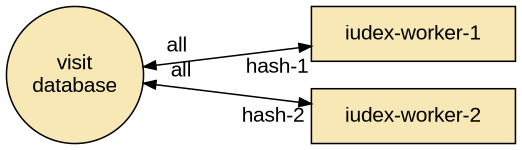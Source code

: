 digraph "distribute-central" {
  rankdir=RL;
  size="6,1";
  bgcolor="transparent";
  node [ shape=box, style="filled", fillcolor="#f7e8b5",
         fontname="Arial", margin="0.30,0.1" ];
  edge [ fontname="Arial", labeldistance="2.6", arrowsize="0.8", minlen="3" ];

  "database" [ label=<visit<br/>database>, shape=circle, margin="0.05,0.05" ];
  "iudex-worker-1"
  "iudex-worker-2"

  "iudex-worker-1" -> "database" [ dir=both, headlabel="all", taillabel="hash-1" ];
  "iudex-worker-2" -> "database" [ dir=both, headlabel="all", taillabel="hash-2" ];
}
